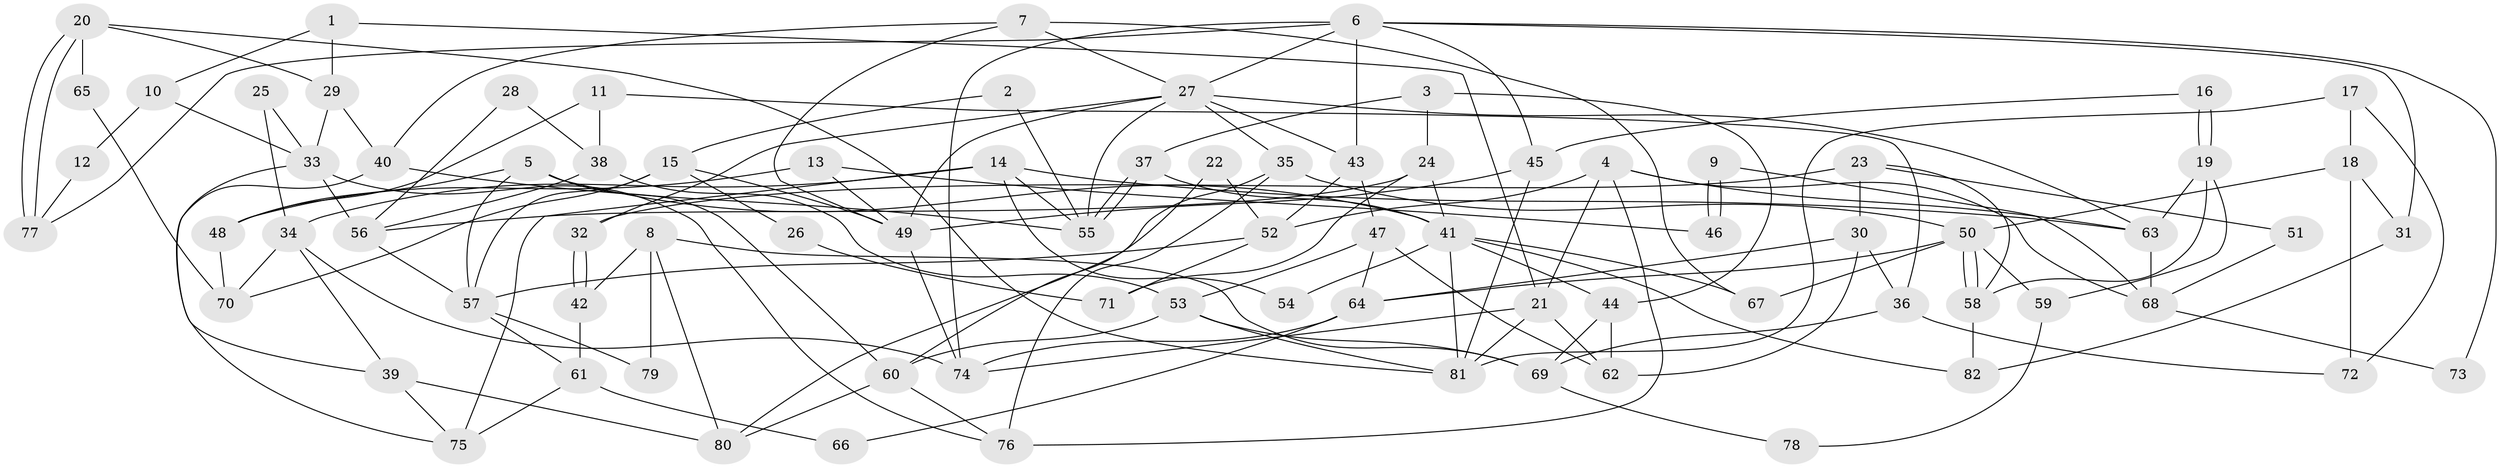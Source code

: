// Generated by graph-tools (version 1.1) at 2025/26/03/09/25 03:26:09]
// undirected, 82 vertices, 164 edges
graph export_dot {
graph [start="1"]
  node [color=gray90,style=filled];
  1;
  2;
  3;
  4;
  5;
  6;
  7;
  8;
  9;
  10;
  11;
  12;
  13;
  14;
  15;
  16;
  17;
  18;
  19;
  20;
  21;
  22;
  23;
  24;
  25;
  26;
  27;
  28;
  29;
  30;
  31;
  32;
  33;
  34;
  35;
  36;
  37;
  38;
  39;
  40;
  41;
  42;
  43;
  44;
  45;
  46;
  47;
  48;
  49;
  50;
  51;
  52;
  53;
  54;
  55;
  56;
  57;
  58;
  59;
  60;
  61;
  62;
  63;
  64;
  65;
  66;
  67;
  68;
  69;
  70;
  71;
  72;
  73;
  74;
  75;
  76;
  77;
  78;
  79;
  80;
  81;
  82;
  1 -- 21;
  1 -- 29;
  1 -- 10;
  2 -- 15;
  2 -- 55;
  3 -- 37;
  3 -- 44;
  3 -- 24;
  4 -- 63;
  4 -- 76;
  4 -- 21;
  4 -- 52;
  4 -- 68;
  5 -- 41;
  5 -- 60;
  5 -- 48;
  5 -- 57;
  6 -- 27;
  6 -- 43;
  6 -- 31;
  6 -- 45;
  6 -- 73;
  6 -- 74;
  6 -- 77;
  7 -- 49;
  7 -- 40;
  7 -- 27;
  7 -- 67;
  8 -- 69;
  8 -- 42;
  8 -- 79;
  8 -- 80;
  9 -- 46;
  9 -- 46;
  9 -- 68;
  10 -- 33;
  10 -- 12;
  11 -- 48;
  11 -- 36;
  11 -- 38;
  12 -- 77;
  13 -- 48;
  13 -- 49;
  13 -- 46;
  14 -- 55;
  14 -- 34;
  14 -- 54;
  14 -- 63;
  14 -- 75;
  15 -- 57;
  15 -- 49;
  15 -- 26;
  15 -- 70;
  16 -- 45;
  16 -- 19;
  16 -- 19;
  17 -- 18;
  17 -- 81;
  17 -- 72;
  18 -- 72;
  18 -- 31;
  18 -- 50;
  19 -- 58;
  19 -- 59;
  19 -- 63;
  20 -- 77;
  20 -- 77;
  20 -- 81;
  20 -- 29;
  20 -- 65;
  21 -- 74;
  21 -- 62;
  21 -- 81;
  22 -- 52;
  22 -- 60;
  23 -- 32;
  23 -- 30;
  23 -- 51;
  23 -- 58;
  24 -- 41;
  24 -- 56;
  24 -- 71;
  25 -- 34;
  25 -- 33;
  26 -- 71;
  27 -- 63;
  27 -- 32;
  27 -- 35;
  27 -- 43;
  27 -- 49;
  27 -- 55;
  28 -- 38;
  28 -- 56;
  29 -- 33;
  29 -- 40;
  30 -- 62;
  30 -- 64;
  30 -- 36;
  31 -- 82;
  32 -- 42;
  32 -- 42;
  33 -- 76;
  33 -- 39;
  33 -- 56;
  34 -- 39;
  34 -- 74;
  34 -- 70;
  35 -- 50;
  35 -- 76;
  35 -- 80;
  36 -- 69;
  36 -- 72;
  37 -- 41;
  37 -- 55;
  37 -- 55;
  38 -- 56;
  38 -- 53;
  39 -- 80;
  39 -- 75;
  40 -- 55;
  40 -- 75;
  41 -- 81;
  41 -- 67;
  41 -- 44;
  41 -- 54;
  41 -- 82;
  42 -- 61;
  43 -- 52;
  43 -- 47;
  44 -- 62;
  44 -- 69;
  45 -- 81;
  45 -- 49;
  47 -- 64;
  47 -- 53;
  47 -- 62;
  48 -- 70;
  49 -- 74;
  50 -- 58;
  50 -- 58;
  50 -- 59;
  50 -- 64;
  50 -- 67;
  51 -- 68;
  52 -- 57;
  52 -- 71;
  53 -- 60;
  53 -- 69;
  53 -- 81;
  56 -- 57;
  57 -- 61;
  57 -- 79;
  58 -- 82;
  59 -- 78;
  60 -- 80;
  60 -- 76;
  61 -- 75;
  61 -- 66;
  63 -- 68;
  64 -- 74;
  64 -- 66;
  65 -- 70;
  68 -- 73;
  69 -- 78;
}
